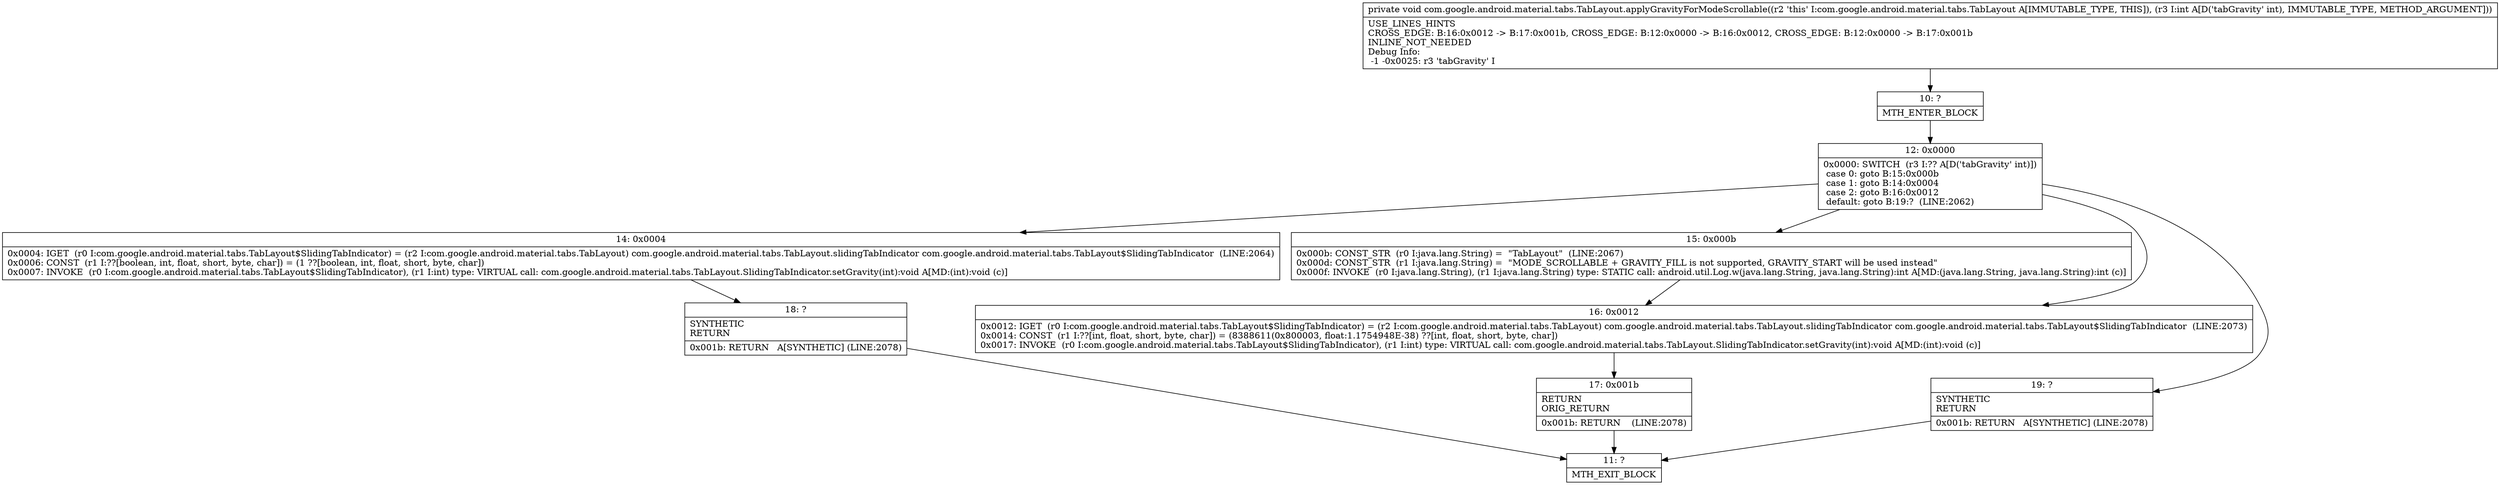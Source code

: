 digraph "CFG forcom.google.android.material.tabs.TabLayout.applyGravityForModeScrollable(I)V" {
Node_10 [shape=record,label="{10\:\ ?|MTH_ENTER_BLOCK\l}"];
Node_12 [shape=record,label="{12\:\ 0x0000|0x0000: SWITCH  (r3 I:?? A[D('tabGravity' int)])\l case 0: goto B:15:0x000b\l case 1: goto B:14:0x0004\l case 2: goto B:16:0x0012\l default: goto B:19:?  (LINE:2062)\l}"];
Node_14 [shape=record,label="{14\:\ 0x0004|0x0004: IGET  (r0 I:com.google.android.material.tabs.TabLayout$SlidingTabIndicator) = (r2 I:com.google.android.material.tabs.TabLayout) com.google.android.material.tabs.TabLayout.slidingTabIndicator com.google.android.material.tabs.TabLayout$SlidingTabIndicator  (LINE:2064)\l0x0006: CONST  (r1 I:??[boolean, int, float, short, byte, char]) = (1 ??[boolean, int, float, short, byte, char]) \l0x0007: INVOKE  (r0 I:com.google.android.material.tabs.TabLayout$SlidingTabIndicator), (r1 I:int) type: VIRTUAL call: com.google.android.material.tabs.TabLayout.SlidingTabIndicator.setGravity(int):void A[MD:(int):void (c)]\l}"];
Node_18 [shape=record,label="{18\:\ ?|SYNTHETIC\lRETURN\l|0x001b: RETURN   A[SYNTHETIC] (LINE:2078)\l}"];
Node_11 [shape=record,label="{11\:\ ?|MTH_EXIT_BLOCK\l}"];
Node_15 [shape=record,label="{15\:\ 0x000b|0x000b: CONST_STR  (r0 I:java.lang.String) =  \"TabLayout\"  (LINE:2067)\l0x000d: CONST_STR  (r1 I:java.lang.String) =  \"MODE_SCROLLABLE + GRAVITY_FILL is not supported, GRAVITY_START will be used instead\" \l0x000f: INVOKE  (r0 I:java.lang.String), (r1 I:java.lang.String) type: STATIC call: android.util.Log.w(java.lang.String, java.lang.String):int A[MD:(java.lang.String, java.lang.String):int (c)]\l}"];
Node_16 [shape=record,label="{16\:\ 0x0012|0x0012: IGET  (r0 I:com.google.android.material.tabs.TabLayout$SlidingTabIndicator) = (r2 I:com.google.android.material.tabs.TabLayout) com.google.android.material.tabs.TabLayout.slidingTabIndicator com.google.android.material.tabs.TabLayout$SlidingTabIndicator  (LINE:2073)\l0x0014: CONST  (r1 I:??[int, float, short, byte, char]) = (8388611(0x800003, float:1.1754948E\-38) ??[int, float, short, byte, char]) \l0x0017: INVOKE  (r0 I:com.google.android.material.tabs.TabLayout$SlidingTabIndicator), (r1 I:int) type: VIRTUAL call: com.google.android.material.tabs.TabLayout.SlidingTabIndicator.setGravity(int):void A[MD:(int):void (c)]\l}"];
Node_17 [shape=record,label="{17\:\ 0x001b|RETURN\lORIG_RETURN\l|0x001b: RETURN    (LINE:2078)\l}"];
Node_19 [shape=record,label="{19\:\ ?|SYNTHETIC\lRETURN\l|0x001b: RETURN   A[SYNTHETIC] (LINE:2078)\l}"];
MethodNode[shape=record,label="{private void com.google.android.material.tabs.TabLayout.applyGravityForModeScrollable((r2 'this' I:com.google.android.material.tabs.TabLayout A[IMMUTABLE_TYPE, THIS]), (r3 I:int A[D('tabGravity' int), IMMUTABLE_TYPE, METHOD_ARGUMENT]))  | USE_LINES_HINTS\lCROSS_EDGE: B:16:0x0012 \-\> B:17:0x001b, CROSS_EDGE: B:12:0x0000 \-\> B:16:0x0012, CROSS_EDGE: B:12:0x0000 \-\> B:17:0x001b\lINLINE_NOT_NEEDED\lDebug Info:\l  \-1 \-0x0025: r3 'tabGravity' I\l}"];
MethodNode -> Node_10;Node_10 -> Node_12;
Node_12 -> Node_14;
Node_12 -> Node_15;
Node_12 -> Node_16;
Node_12 -> Node_19;
Node_14 -> Node_18;
Node_18 -> Node_11;
Node_15 -> Node_16;
Node_16 -> Node_17;
Node_17 -> Node_11;
Node_19 -> Node_11;
}


